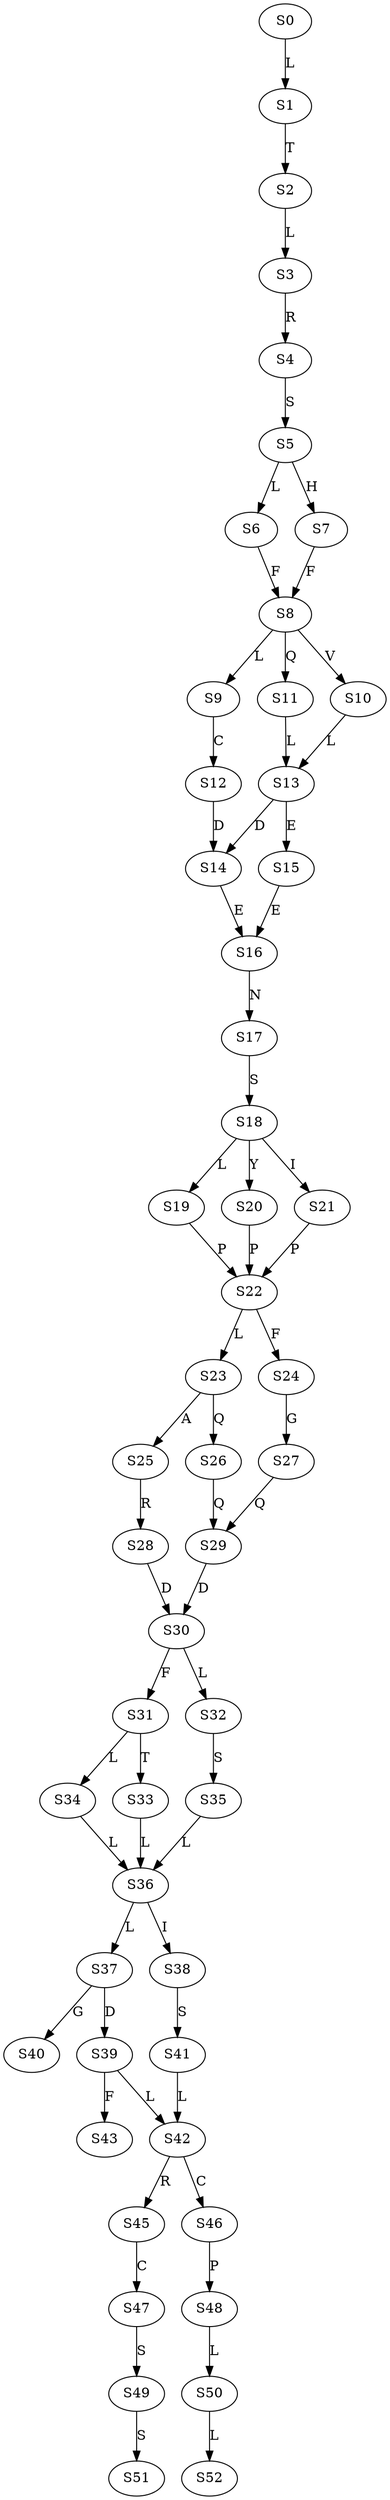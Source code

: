 strict digraph  {
	S0 -> S1 [ label = L ];
	S1 -> S2 [ label = T ];
	S2 -> S3 [ label = L ];
	S3 -> S4 [ label = R ];
	S4 -> S5 [ label = S ];
	S5 -> S6 [ label = L ];
	S5 -> S7 [ label = H ];
	S6 -> S8 [ label = F ];
	S7 -> S8 [ label = F ];
	S8 -> S9 [ label = L ];
	S8 -> S10 [ label = V ];
	S8 -> S11 [ label = Q ];
	S9 -> S12 [ label = C ];
	S10 -> S13 [ label = L ];
	S11 -> S13 [ label = L ];
	S12 -> S14 [ label = D ];
	S13 -> S15 [ label = E ];
	S13 -> S14 [ label = D ];
	S14 -> S16 [ label = E ];
	S15 -> S16 [ label = E ];
	S16 -> S17 [ label = N ];
	S17 -> S18 [ label = S ];
	S18 -> S19 [ label = L ];
	S18 -> S20 [ label = Y ];
	S18 -> S21 [ label = I ];
	S19 -> S22 [ label = P ];
	S20 -> S22 [ label = P ];
	S21 -> S22 [ label = P ];
	S22 -> S23 [ label = L ];
	S22 -> S24 [ label = F ];
	S23 -> S25 [ label = A ];
	S23 -> S26 [ label = Q ];
	S24 -> S27 [ label = G ];
	S25 -> S28 [ label = R ];
	S26 -> S29 [ label = Q ];
	S27 -> S29 [ label = Q ];
	S28 -> S30 [ label = D ];
	S29 -> S30 [ label = D ];
	S30 -> S31 [ label = F ];
	S30 -> S32 [ label = L ];
	S31 -> S33 [ label = T ];
	S31 -> S34 [ label = L ];
	S32 -> S35 [ label = S ];
	S33 -> S36 [ label = L ];
	S34 -> S36 [ label = L ];
	S35 -> S36 [ label = L ];
	S36 -> S37 [ label = L ];
	S36 -> S38 [ label = I ];
	S37 -> S39 [ label = D ];
	S37 -> S40 [ label = G ];
	S38 -> S41 [ label = S ];
	S39 -> S42 [ label = L ];
	S39 -> S43 [ label = F ];
	S41 -> S42 [ label = L ];
	S42 -> S45 [ label = R ];
	S42 -> S46 [ label = C ];
	S45 -> S47 [ label = C ];
	S46 -> S48 [ label = P ];
	S47 -> S49 [ label = S ];
	S48 -> S50 [ label = L ];
	S49 -> S51 [ label = S ];
	S50 -> S52 [ label = L ];
}
